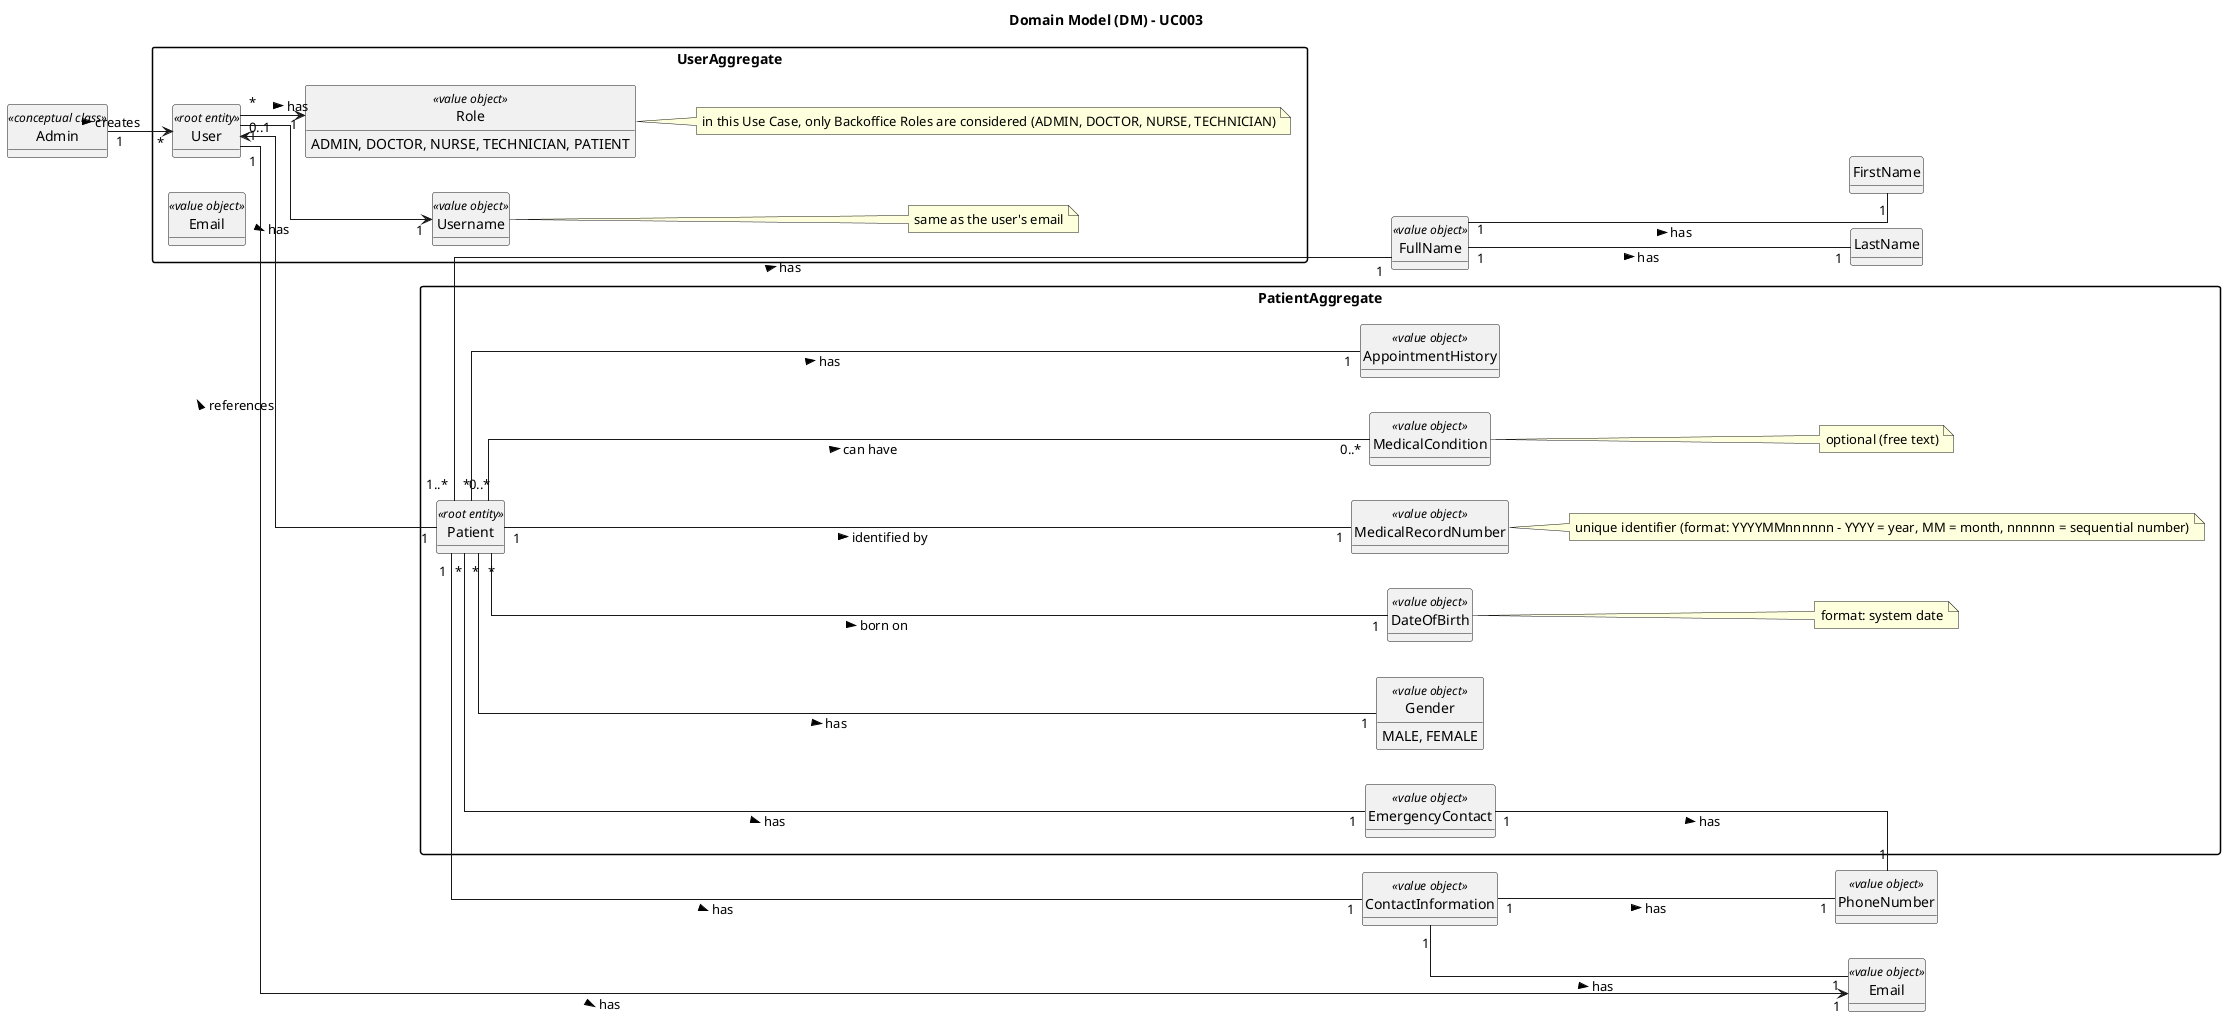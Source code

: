 @startuml uc003-domain-model

skinparam packageStyle rectangle
skinparam shadowing false

skinparam classAttributeIconSize 0

top to bottom direction
left to right direction
skinparam linetype ortho

hide circle
hide methods

title Domain Model (DM) - UC003

package "UserAggregate" {
    class User <<root entity>>
    class Username <<value object>>
    note right of Username: same as the user's email
    class Email <<value object>>
    class Role <<value object>> {
        ADMIN, DOCTOR, NURSE, TECHNICIAN, PATIENT
    }
    note right of Role: in this Use Case, only Backoffice Roles are considered (ADMIN, DOCTOR, NURSE, TECHNICIAN)
}

package "PatientAggregate" {
    class Patient <<root entity>>
    class DateOfBirth <<value object>>
    note right of DateOfBirth: format: system date
    class Gender <<value object>> {
        MALE, FEMALE
    }
    class MedicalRecordNumber <<value object>>
    note right of MedicalRecordNumber: unique identifier (format: YYYYMMnnnnnn - YYYY = year, MM = month, nnnnnn = sequential number)
    class MedicalCondition <<value object>>
    note right of MedicalCondition: optional (free text)
    class EmergencyContact <<value object>>
    class AppointmentHistory <<value object>>
}

class FullName <<value object>>
class ContactInformation <<value object>>
class PhoneNumber <<value object>>
class Email <<value object>>

class Admin <<conceptual class>>

Admin "1" --> "*" User: creates >

User "1" --> "1" Username: has >
User "1" --> "1" Email: has >
User "*" --> "1" Role: has >

User "0..1" <-- "1" Patient : < references

FullName "1" -- "1" FirstName : > has
FullName "1" -- "1" LastName : > has
ContactInformation "1" -- "1" PhoneNumber : > has
ContactInformation "1" -- "1" Email : > has
EmergencyContact "1" -- "1" PhoneNumber : > has

Patient "1..*" --- "1" FullName : > has
Patient "*" --- "1" DateOfBirth : > born on
Patient "*" --- "1" Gender : > has
Patient "1" --- "1" MedicalRecordNumber : > identified by
Patient "1" --- "1" ContactInformation : > has
Patient "0..*" --- "0..*" MedicalCondition : > can have
Patient "*" ---"1" EmergencyContact : > has
Patient "*" --- "1" AppointmentHistory : > has

@enduml
